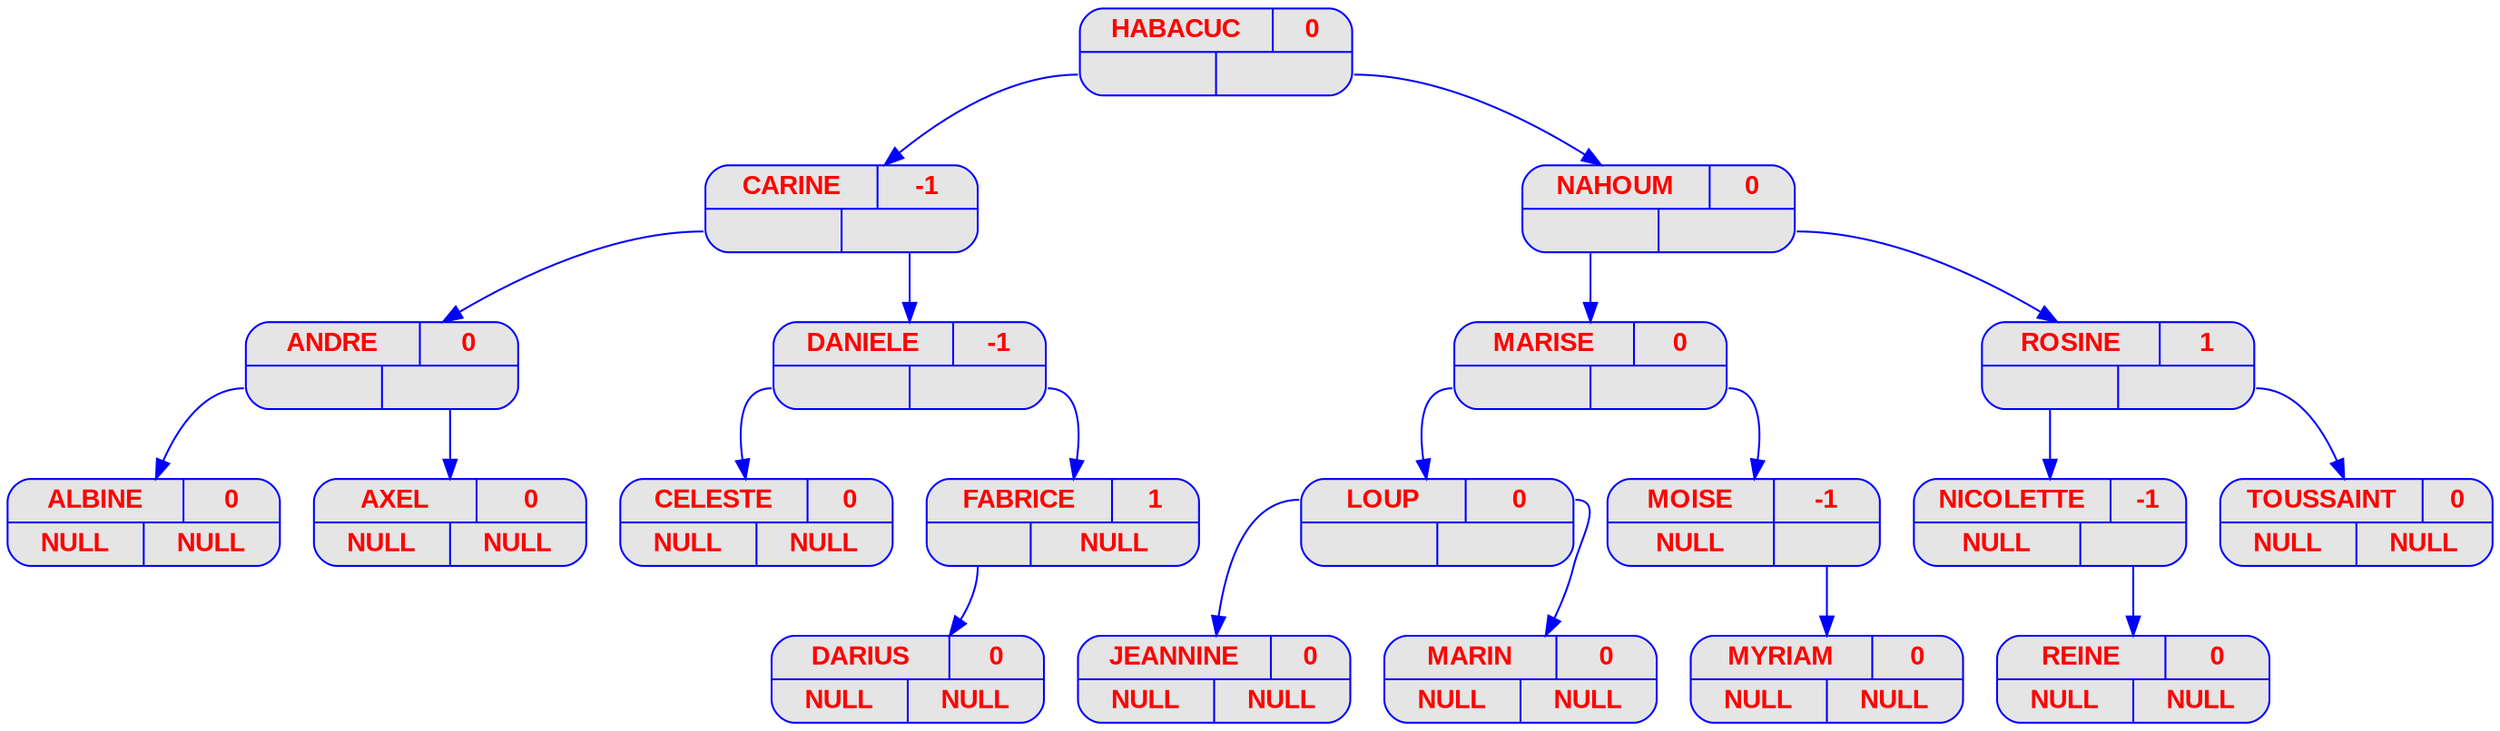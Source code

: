 digraph displayAVL {
	node [
		fontname  = "Arial bold" 
		fontsize  = "14"
		fontcolor = "red"
		style     = "rounded, filled"
		shape     = "record"
		fillcolor = "grey90"
		color     = "blue"
		width     = "2"
	]

	edge [
		color     = "blue"
	]

	"HABACUC" [label = "{{ HABACUC |  0 } | { <g> | <d>}}"];
	"HABACUC":g -> "CARINE";
	"CARINE" [label = "{{ CARINE |  -1 } | { <g> | <d>}}"];
	"CARINE":g -> "ANDRE";
	"ANDRE" [label = "{{ ANDRE |  0 } | { <g> | <d>}}"];
	"ANDRE":g -> "ALBINE";
	"ALBINE" [label = "{{ ALBINE |  0 } | { <g> | <d>}}"];
	"ALBINE" [label = "{{ ALBINE |  0 }| { <g> NULL | <d> NULL}}"];
	"ANDRE":d -> "AXEL";
	"AXEL" [label = "{{ AXEL |  0 }| { <g> NULL | <d> NULL}}"];
	"CARINE":d -> "DANIELE";
	"DANIELE" [label = "{{ DANIELE |  -1 } | { <g> | <d>}}"];
	"DANIELE":g -> "CELESTE";
	"CELESTE" [label = "{{ CELESTE | 0 }| { <g> NULL | <d> NULL}}"];
	"DANIELE":d -> "FABRICE";
	
	"FABRICE" [label = "{{ FABRICE |  1 }| { <g> | <d> NULL}}"];
	"FABRICE":g -> "DARIUS";
	"DARIUS" [label = "{{ DARIUS |  0 }| { <g> NULL | <d> NULL}}"];
	"HABACUC":d -> "NAHOUM";
	"NAHOUM" [label = "{{ NAHOUM |  0 } | { <g> | <d>}}"];
	"NAHOUM":g -> "MARISE";
	"MARISE" [label = "{{ MARISE | 0 } | { <g> | <d>}}"];
	"MARISE":g -> "LOUP";
	"LOUP" [label = "{{<g> LOUP | <d> 0 } | { <g> | <d>}}"];
	"LOUP":g -> "JEANNINE";
	"JEANNINE" [label = "{{ JEANNINE | 0 }| { <g> NULL | <d> NULL}}"];
	"LOUP":d -> "MARIN";
	"MARIN" [label = "{{ MARIN |  0 }| { <g> NULL | <d> NULL}}"];
	"MARISE":d -> "MOISE";
	"MOISE" [label = "{{ MOISE | -1 }| { <g> NULL | <d> }}"];
	"MOISE":d -> "MYRIAM";
	"MYRIAM" [label = "{{ MYRIAM | 0 }| { <g> NULL | <d> NULL}}"];
	"NAHOUM":d -> "ROSINE";
	"ROSINE" [label = "{{ ROSINE | 1 } | { <g> | <d>}}"];
	"ROSINE":g -> "NICOLETTE";
	
	"NICOLETTE" [label = "{{ NICOLETTE | -1 }| { <g> NULL | <d> }}"];
	"NICOLETTE":d -> "REINE";
	"REINE" [label = "{{<g> REINE | <d> 0 } | { <g> | <d>}}"];
	"REINE" [label = "{{<g> REINE | <d> 0 }| { <g> NULL | <d> NULL}}"];
	"ROSINE":d -> "TOUSSAINT";
	"TOUSSAINT" [label = "{{<g> TOUSSAINT | <d> 0 } | { <g> | <d>}}"];
	"TOUSSAINT" [label = "{{<g> TOUSSAINT | <d> 0 }| { <g> NULL | <d> NULL}}"];
}
